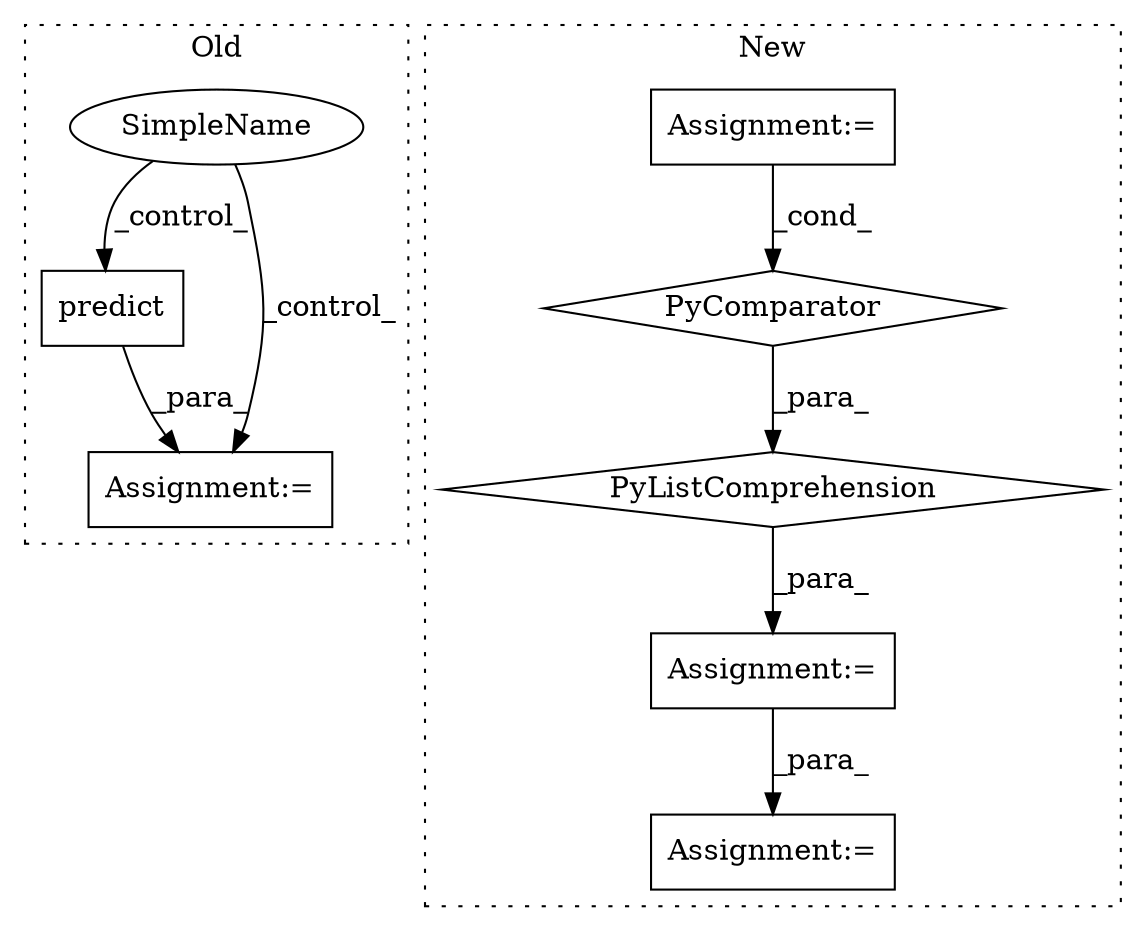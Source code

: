 digraph G {
subgraph cluster0 {
1 [label="predict" a="32" s="2219,2241" l="8,1" shape="box"];
5 [label="Assignment:=" a="7" s="2208" l="1" shape="box"];
7 [label="SimpleName" a="42" s="" l="" shape="ellipse"];
label = "Old";
style="dotted";
}
subgraph cluster1 {
2 [label="PyComparator" a="113" s="3522" l="39" shape="diamond"];
3 [label="Assignment:=" a="7" s="3522" l="39" shape="box"];
4 [label="PyListComprehension" a="109" s="3425" l="144" shape="diamond"];
6 [label="Assignment:=" a="7" s="3773" l="1" shape="box"];
8 [label="Assignment:=" a="7" s="3398" l="1" shape="box"];
label = "New";
style="dotted";
}
1 -> 5 [label="_para_"];
2 -> 4 [label="_para_"];
3 -> 2 [label="_cond_"];
4 -> 8 [label="_para_"];
7 -> 5 [label="_control_"];
7 -> 1 [label="_control_"];
8 -> 6 [label="_para_"];
}